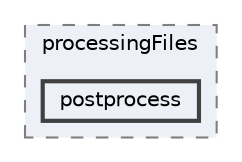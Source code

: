 digraph "postprocess"
{
 // LATEX_PDF_SIZE
  bgcolor="transparent";
  edge [fontname=Helvetica,fontsize=10,labelfontname=Helvetica,labelfontsize=10];
  node [fontname=Helvetica,fontsize=10,shape=box,height=0.2,width=0.4];
  compound=true
  subgraph clusterdir_b57893dd221f48a2016e82a0c2022048 {
    graph [ bgcolor="#edf0f7", pencolor="grey50", label="processingFiles", fontname=Helvetica,fontsize=10 style="filled,dashed", URL="dir_b57893dd221f48a2016e82a0c2022048.html",tooltip=""]
  dir_4bbff3ef3c60975266f1b7832017f7dc [label="postprocess", fillcolor="#edf0f7", color="grey25", style="filled,bold", URL="dir_4bbff3ef3c60975266f1b7832017f7dc.html",tooltip=""];
  }
}
